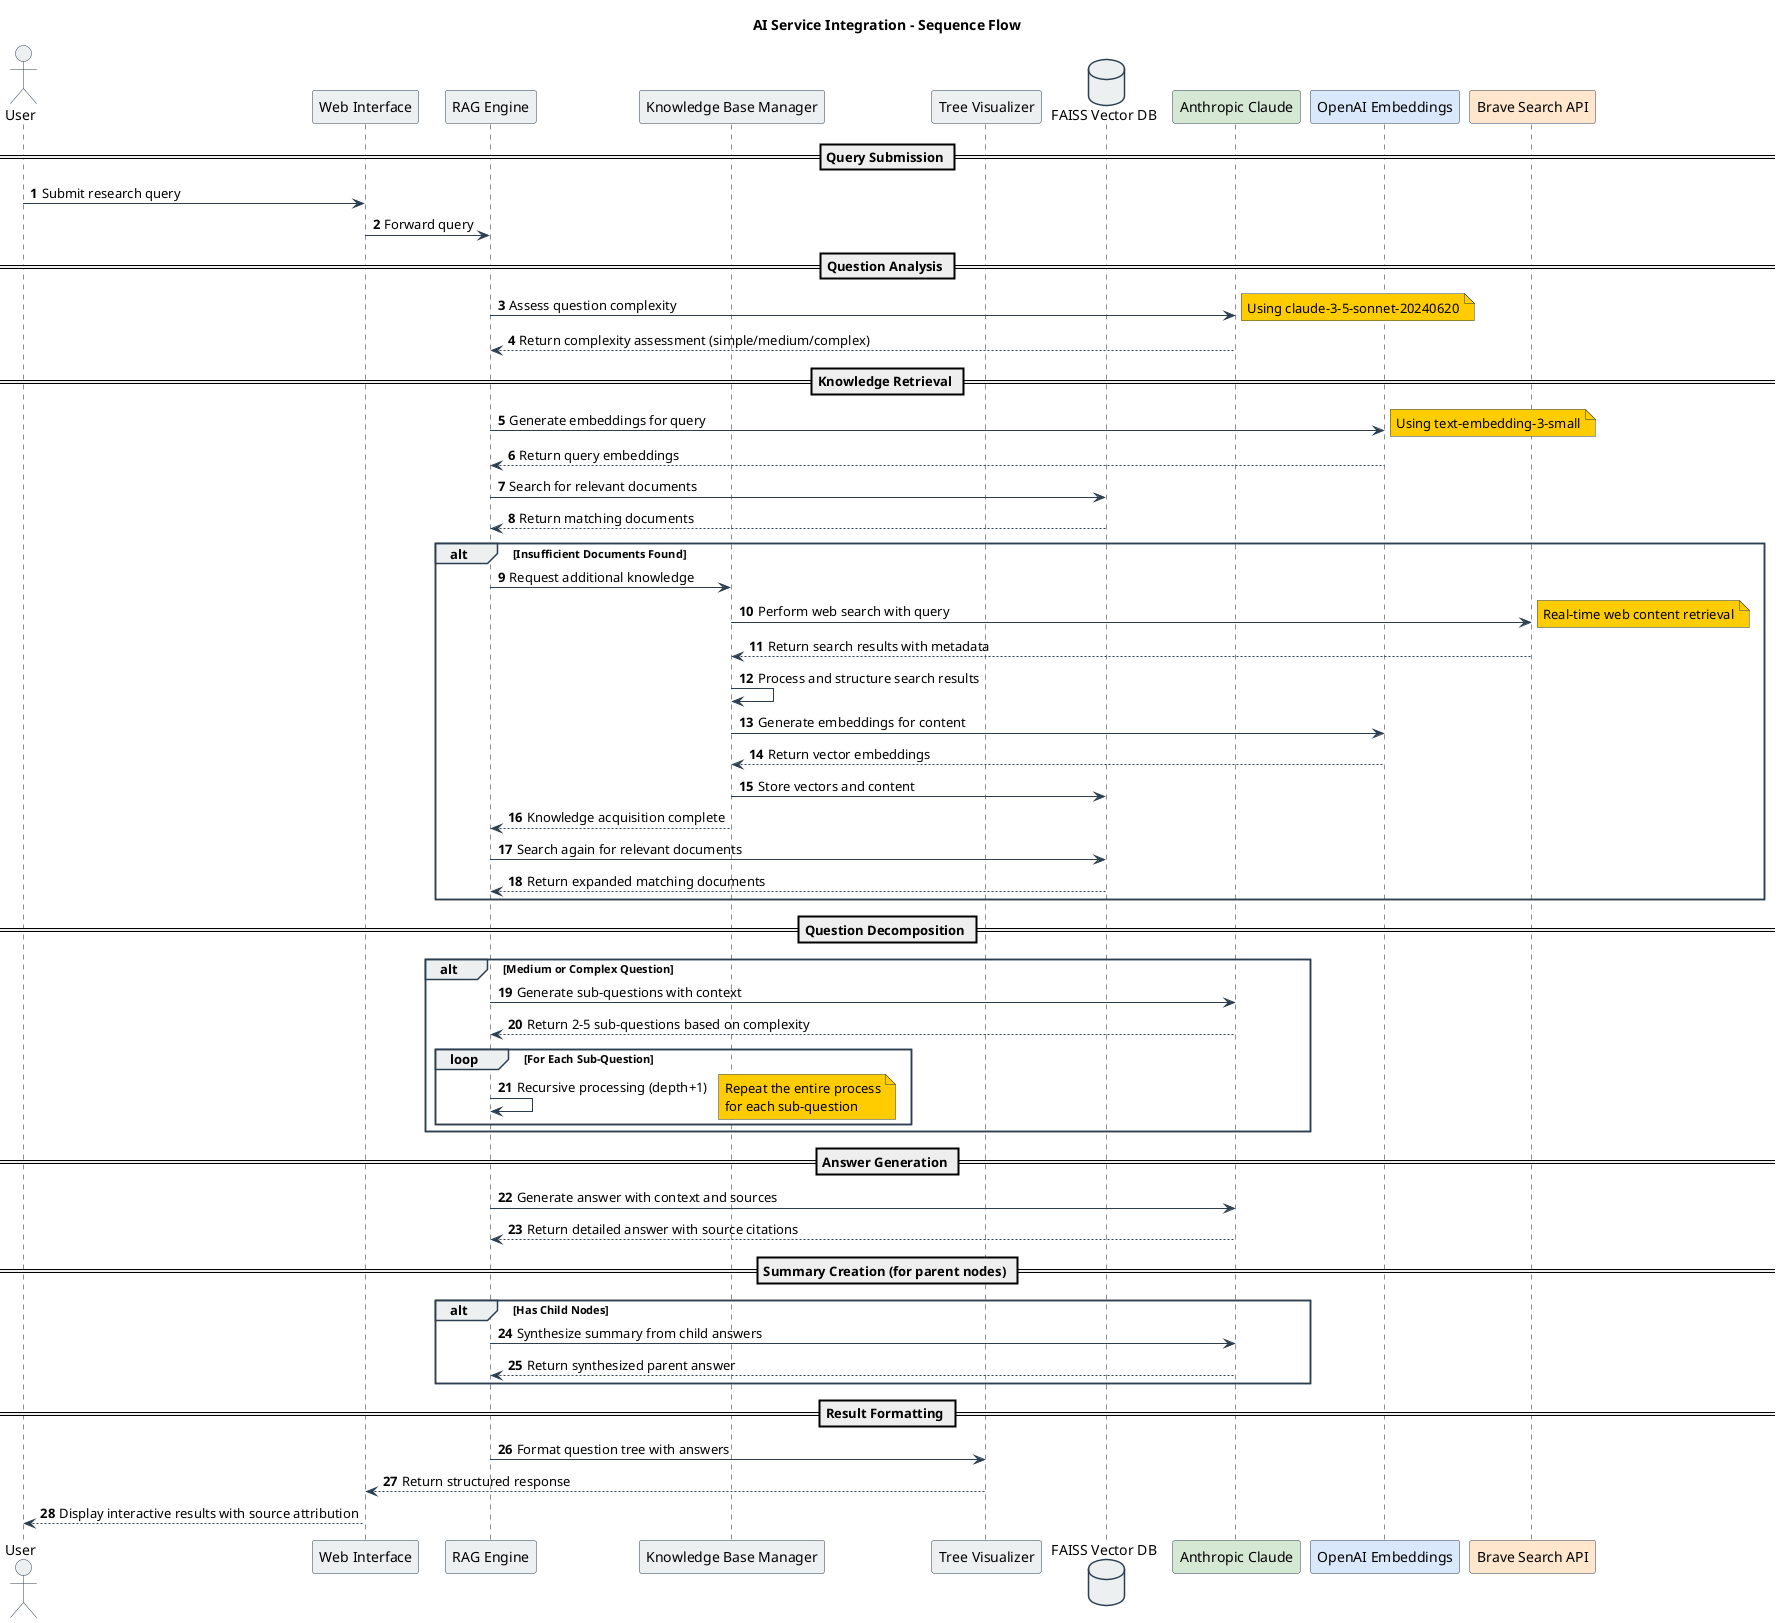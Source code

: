 @startuml AI Integration Sequence

skinparam {
  BackgroundColor white
  ArrowColor #2C3E50
  BorderColor #2C3E50
  ParticipantBorderColor #2C3E50
  ParticipantBackgroundColor #ECF0F1
  DatabaseBackgroundColor #ECF0F1
  DatabaseBorderColor #2C3E50
  ActorBorderColor #2C3E50
  ActorBackgroundColor #ECF0F1
  LifeLineBorderColor #2C3E50
  LifeLineBackgroundColor #ECF0F1
  NoteBackgroundColor #FFCC00
  NoteBorderColor #2C3E50
  SequenceGroupBorderColor #2C3E50
  SequenceGroupBackgroundColor #ECF0F1
}

title AI Service Integration - Sequence Flow

actor "User" as User
participant "Web Interface" as WebUI
participant "RAG Engine" as RAGEngine
participant "Knowledge Base Manager" as KBManager
participant "Tree Visualizer" as TreeVis
database "FAISS Vector DB" as VectorDB
participant "Anthropic Claude" as Claude #D5E8D4
participant "OpenAI Embeddings" as OpenAI #DAE8FC
participant "Brave Search API" as Brave #FFE6CC

autonumber

== Query Submission ==
User -> WebUI: Submit research query
WebUI -> RAGEngine: Forward query

== Question Analysis ==
RAGEngine -> Claude: Assess question complexity
note right: Using claude-3-5-sonnet-20240620
Claude --> RAGEngine: Return complexity assessment (simple/medium/complex)

== Knowledge Retrieval ==
RAGEngine -> OpenAI: Generate embeddings for query
note right: Using text-embedding-3-small
OpenAI --> RAGEngine: Return query embeddings
RAGEngine -> VectorDB: Search for relevant documents
VectorDB --> RAGEngine: Return matching documents

alt Insufficient Documents Found
    RAGEngine -> KBManager: Request additional knowledge
    KBManager -> Brave: Perform web search with query
    note right: Real-time web content retrieval
    Brave --> KBManager: Return search results with metadata
    KBManager -> KBManager: Process and structure search results
    KBManager -> OpenAI: Generate embeddings for content
    OpenAI --> KBManager: Return vector embeddings
    KBManager -> VectorDB: Store vectors and content
    KBManager --> RAGEngine: Knowledge acquisition complete
    
    RAGEngine -> VectorDB: Search again for relevant documents
    VectorDB --> RAGEngine: Return expanded matching documents
end

== Question Decomposition ==
alt Medium or Complex Question
    RAGEngine -> Claude: Generate sub-questions with context
    Claude --> RAGEngine: Return 2-5 sub-questions based on complexity
    
    loop For Each Sub-Question
        RAGEngine -> RAGEngine: Recursive processing (depth+1)
        note right: Repeat the entire process\nfor each sub-question
    end
end

== Answer Generation ==
RAGEngine -> Claude: Generate answer with context and sources
Claude --> RAGEngine: Return detailed answer with source citations

== Summary Creation (for parent nodes) ==
alt Has Child Nodes
    RAGEngine -> Claude: Synthesize summary from child answers
    Claude --> RAGEngine: Return synthesized parent answer
end

== Result Formatting ==
RAGEngine -> TreeVis: Format question tree with answers
TreeVis --> WebUI: Return structured response
WebUI --> User: Display interactive results with source attribution

@enduml 